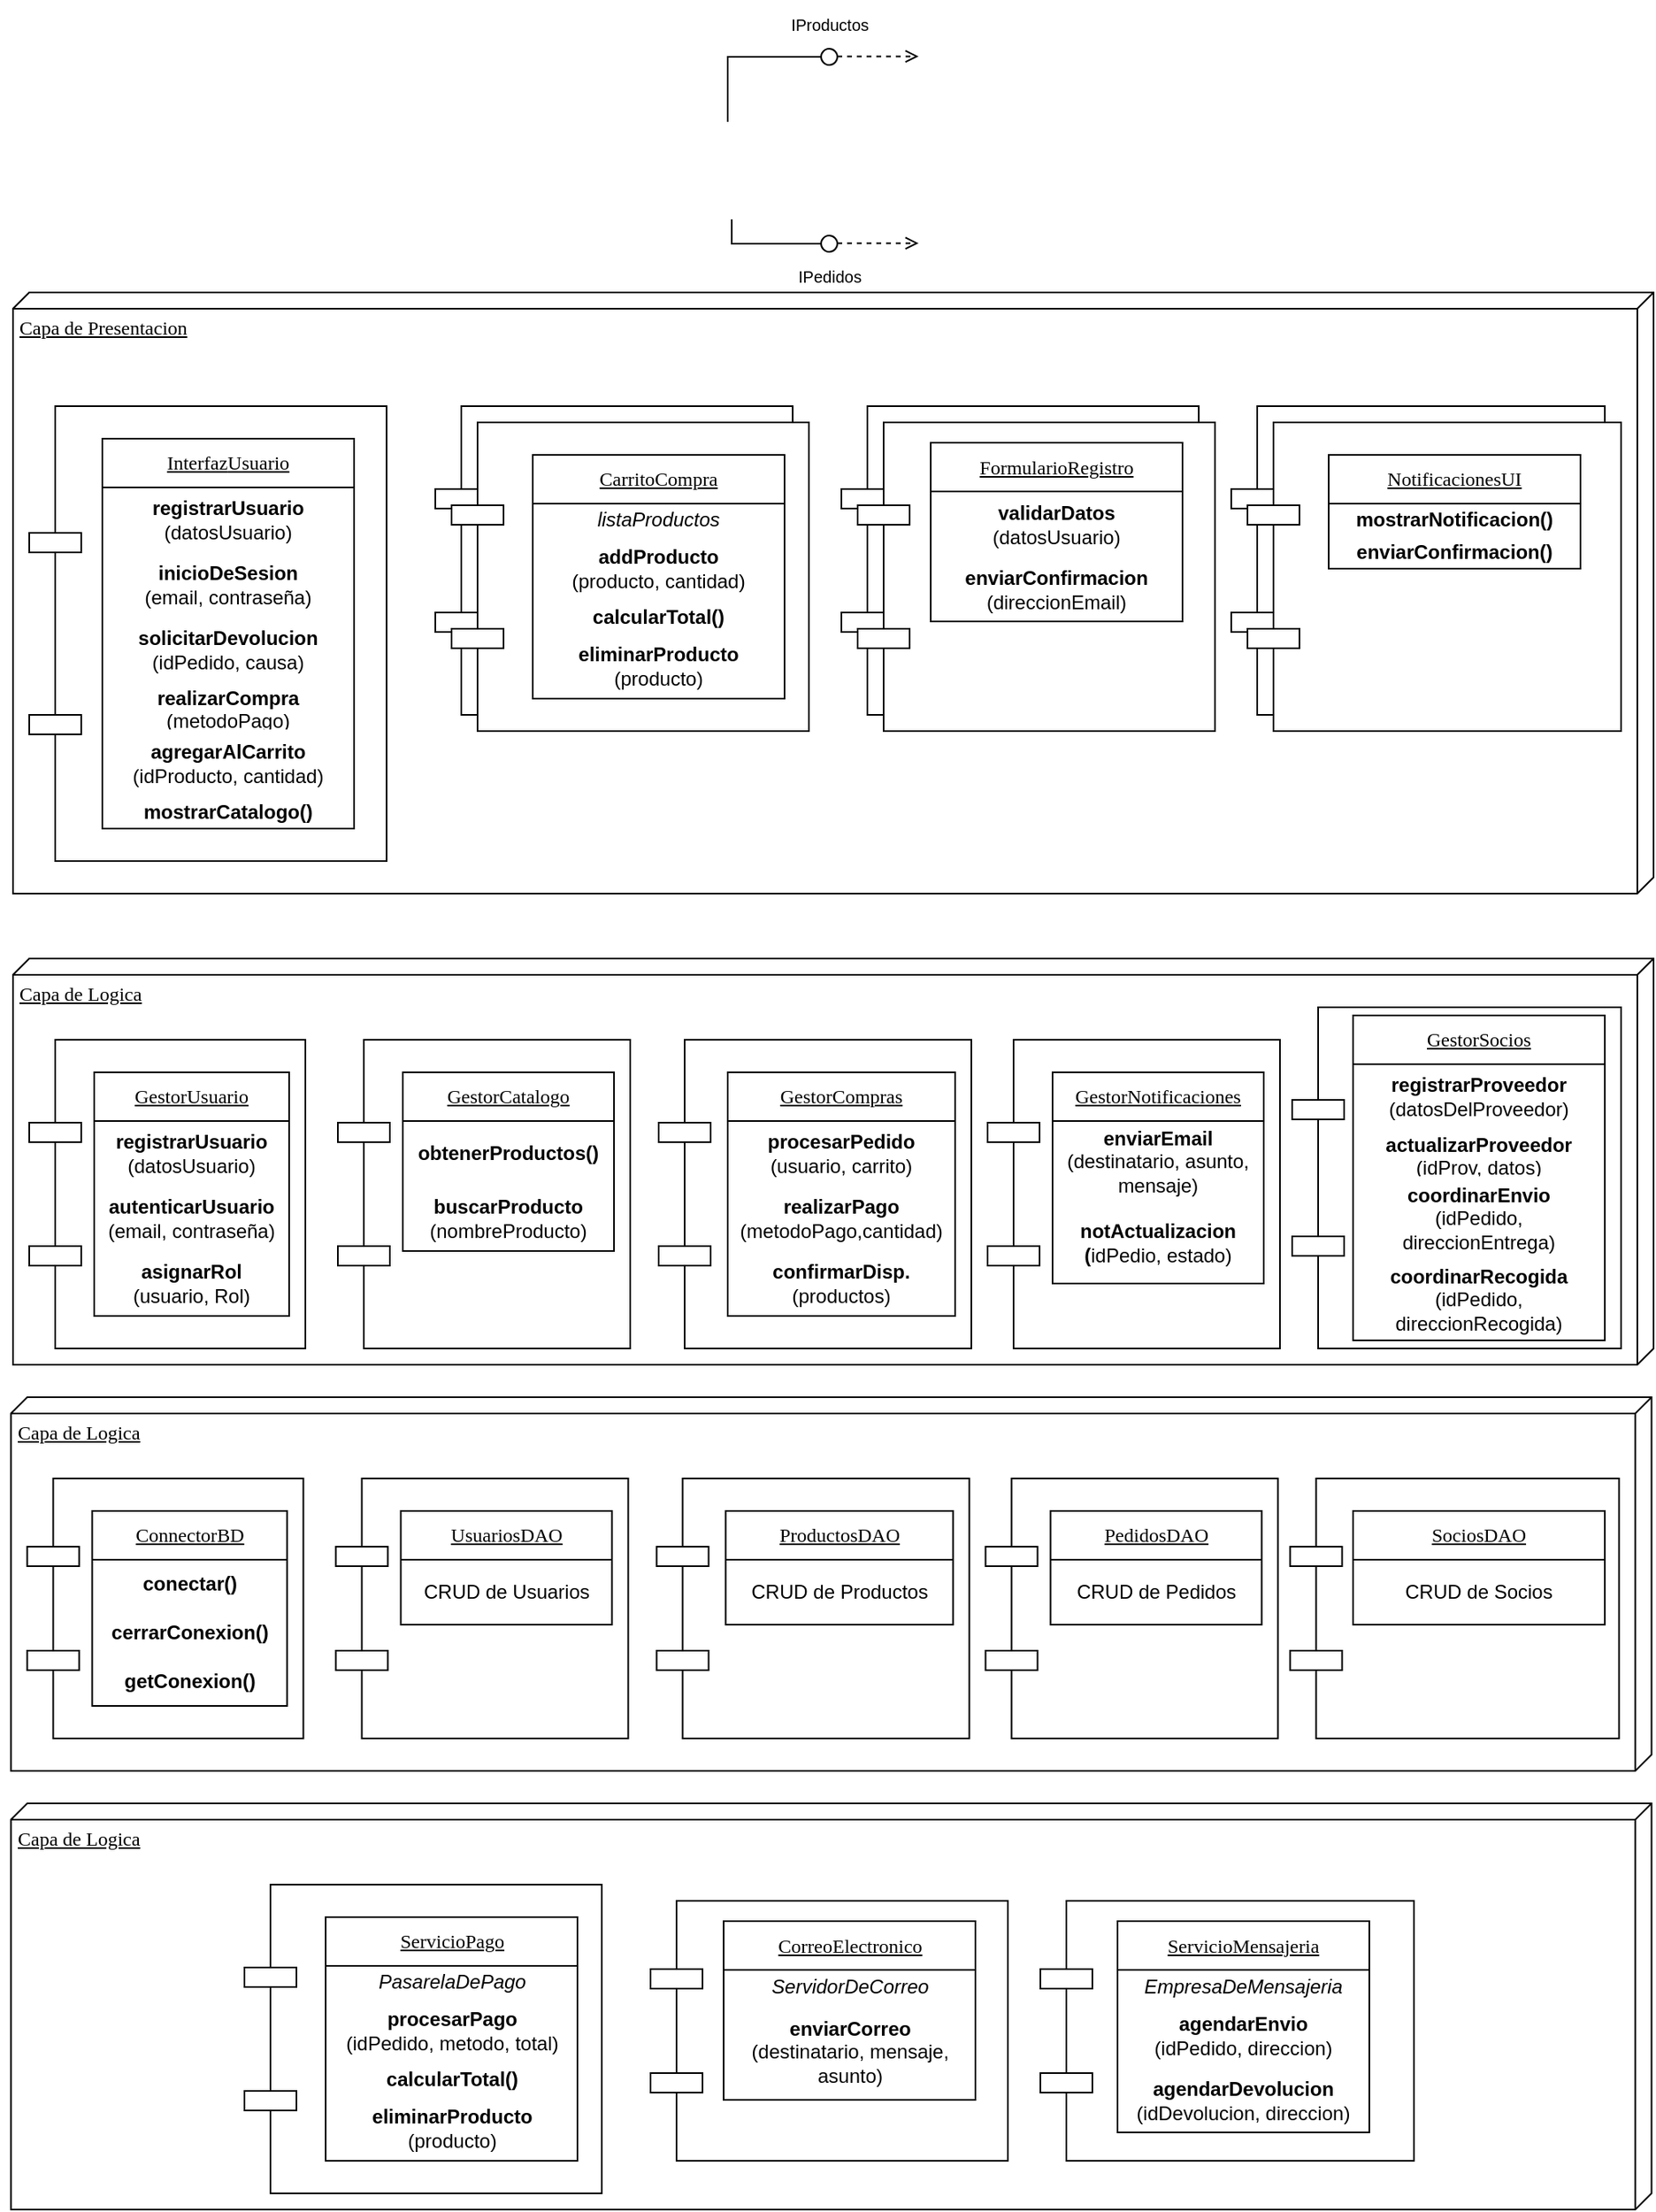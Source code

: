 <mxfile version="26.0.10">
  <diagram name="Page-1" id="5f0bae14-7c28-e335-631c-24af17079c00">
    <mxGraphModel dx="680" dy="1462" grid="1" gridSize="10" guides="1" tooltips="1" connect="1" arrows="1" fold="1" page="1" pageScale="1" pageWidth="1100" pageHeight="850" background="none" math="0" shadow="0">
      <root>
        <mxCell id="0" />
        <mxCell id="1" parent="0" />
        <mxCell id="O3JIg5aMpd1_nEpHKL2O-144" value="Capa de Logica" style="verticalAlign=top;align=left;spacingTop=8;spacingLeft=2;spacingRight=12;shape=cube;size=10;direction=south;fontStyle=4;html=1;rounded=0;shadow=0;comic=0;labelBackgroundColor=none;strokeWidth=1;fontFamily=Verdana;fontSize=12" vertex="1" parent="1">
          <mxGeometry x="38.75" y="980" width="1010" height="250" as="geometry" />
        </mxCell>
        <mxCell id="39150e848f15840c-1" value="Capa de Presentacion" style="verticalAlign=top;align=left;spacingTop=8;spacingLeft=2;spacingRight=12;shape=cube;size=10;direction=south;fontStyle=4;html=1;rounded=0;shadow=0;comic=0;labelBackgroundColor=none;strokeWidth=1;fontFamily=Verdana;fontSize=12" parent="1" vertex="1">
          <mxGeometry x="40" y="50" width="1010" height="370" as="geometry" />
        </mxCell>
        <mxCell id="39150e848f15840c-5" value="" style="shape=component;align=center;spacingLeft=36;rounded=0;shadow=0;comic=0;labelBackgroundColor=none;strokeWidth=1;fontFamily=Verdana;fontSize=12;html=1;" parent="1" vertex="1">
          <mxGeometry x="50" y="120" width="220" height="280" as="geometry" />
        </mxCell>
        <mxCell id="85mbKeTlbgZdNK4Qw56P-37" style="edgeStyle=none;rounded=0;html=1;dashed=1;labelBackgroundColor=none;startArrow=none;startFill=0;startSize=8;endArrow=open;endFill=0;endSize=6;fontFamily=Verdana;fontSize=12;entryX=0.5;entryY=0;entryDx=0;entryDy=0;" parent="1" source="85mbKeTlbgZdNK4Qw56P-41" edge="1">
          <mxGeometry relative="1" as="geometry">
            <mxPoint x="250" y="244.71" as="sourcePoint" />
            <mxPoint x="285" y="640" as="targetPoint" />
          </mxGeometry>
        </mxCell>
        <mxCell id="85mbKeTlbgZdNK4Qw56P-41" value="Capa de Logica" style="verticalAlign=top;align=left;spacingTop=8;spacingLeft=2;spacingRight=12;shape=cube;size=10;direction=south;fontStyle=4;html=1;rounded=0;shadow=0;comic=0;labelBackgroundColor=none;strokeWidth=1;fontFamily=Verdana;fontSize=12" parent="1" vertex="1">
          <mxGeometry x="40" y="460" width="1010" height="250" as="geometry" />
        </mxCell>
        <mxCell id="O3LR5pUtgpHV3YhfMxCy-15" value="IProductos" style="text;html=1;align=center;verticalAlign=middle;whiteSpace=wrap;rounded=0;fontSize=10;" parent="1" vertex="1">
          <mxGeometry x="512.5" y="-130" width="60" height="30" as="geometry" />
        </mxCell>
        <mxCell id="O3LR5pUtgpHV3YhfMxCy-16" style="edgeStyle=elbowEdgeStyle;rounded=0;html=1;labelBackgroundColor=none;startArrow=none;startFill=0;startSize=8;endArrow=none;endFill=0;endSize=16;fontFamily=Verdana;fontSize=12;entryX=0.5;entryY=0;entryDx=0;entryDy=0;exitX=0;exitY=0.5;exitDx=0;exitDy=0;" parent="1" source="O3LR5pUtgpHV3YhfMxCy-17" edge="1">
          <mxGeometry relative="1" as="geometry">
            <mxPoint x="425" y="-95" as="sourcePoint" />
            <mxPoint x="480" y="-55" as="targetPoint" />
            <Array as="points">
              <mxPoint x="480" y="-75" />
            </Array>
          </mxGeometry>
        </mxCell>
        <mxCell id="O3LR5pUtgpHV3YhfMxCy-17" value="" style="ellipse;whiteSpace=wrap;html=1;rounded=0;shadow=0;comic=0;labelBackgroundColor=none;strokeWidth=1;fontFamily=Verdana;fontSize=12;align=center;" parent="1" vertex="1">
          <mxGeometry x="537.5" y="-100" width="10" height="10" as="geometry" />
        </mxCell>
        <mxCell id="O3LR5pUtgpHV3YhfMxCy-18" style="edgeStyle=none;rounded=0;html=1;dashed=1;labelBackgroundColor=none;startArrow=none;startFill=0;startSize=8;endArrow=open;endFill=0;endSize=6;fontFamily=Verdana;fontSize=12;" parent="1" edge="1">
          <mxGeometry relative="1" as="geometry">
            <mxPoint x="547.5" y="-95.29" as="sourcePoint" />
            <mxPoint x="597.5" y="-95.29" as="targetPoint" />
          </mxGeometry>
        </mxCell>
        <mxCell id="O3LR5pUtgpHV3YhfMxCy-19" style="edgeStyle=none;rounded=0;html=1;dashed=1;labelBackgroundColor=none;startArrow=none;startFill=0;startSize=8;endArrow=open;endFill=0;endSize=6;fontFamily=Verdana;fontSize=12;" parent="1" edge="1">
          <mxGeometry relative="1" as="geometry">
            <mxPoint x="547.5" y="19.71" as="sourcePoint" />
            <mxPoint x="597.5" y="19.71" as="targetPoint" />
          </mxGeometry>
        </mxCell>
        <mxCell id="O3LR5pUtgpHV3YhfMxCy-20" value="" style="ellipse;whiteSpace=wrap;html=1;rounded=0;shadow=0;comic=0;labelBackgroundColor=none;strokeWidth=1;fontFamily=Verdana;fontSize=12;align=center;" parent="1" vertex="1">
          <mxGeometry x="537.5" y="15" width="10" height="10" as="geometry" />
        </mxCell>
        <mxCell id="O3LR5pUtgpHV3YhfMxCy-21" value="" style="endArrow=none;html=1;rounded=0;entryX=0.5;entryY=1;entryDx=0;entryDy=0;" parent="1" edge="1">
          <mxGeometry width="50" height="50" relative="1" as="geometry">
            <mxPoint x="537.5" y="20" as="sourcePoint" />
            <mxPoint x="482.5" y="5" as="targetPoint" />
            <Array as="points">
              <mxPoint x="482.5" y="20" />
            </Array>
          </mxGeometry>
        </mxCell>
        <mxCell id="O3LR5pUtgpHV3YhfMxCy-22" value="IPedidos" style="text;html=1;align=center;verticalAlign=middle;whiteSpace=wrap;rounded=0;fontSize=10;" parent="1" vertex="1">
          <mxGeometry x="512.5" y="25" width="60" height="30" as="geometry" />
        </mxCell>
        <mxCell id="O3LR5pUtgpHV3YhfMxCy-68" value="&lt;u style=&quot;font-family: Verdana; text-wrap-mode: nowrap;&quot;&gt;Interfaz&lt;/u&gt;&lt;u style=&quot;color: light-dark(rgb(0, 0, 0), rgb(255, 255, 255)); font-family: Verdana; text-wrap-mode: nowrap; background-color: transparent;&quot;&gt;Usuario&lt;/u&gt;" style="swimlane;fontStyle=0;childLayout=stackLayout;horizontal=1;startSize=30;horizontalStack=0;resizeParent=1;resizeParentMax=0;resizeLast=0;collapsible=1;marginBottom=0;whiteSpace=wrap;html=1;align=center;fontSize=12;" parent="1" vertex="1">
          <mxGeometry x="95" y="140" width="155" height="240" as="geometry" />
        </mxCell>
        <mxCell id="85mbKeTlbgZdNK4Qw56P-5" value="&lt;font&gt;&lt;b&gt;registrarUsuario&lt;/b&gt;&lt;/font&gt;&lt;div&gt;&lt;font&gt;(datosUsuario)&lt;/font&gt;&lt;/div&gt;" style="text;strokeColor=none;fillColor=none;align=center;verticalAlign=middle;spacingLeft=4;spacingRight=4;overflow=hidden;points=[[0,0.5],[1,0.5]];portConstraint=eastwest;rotatable=0;whiteSpace=wrap;html=1;fontSize=12;" parent="O3LR5pUtgpHV3YhfMxCy-68" vertex="1">
          <mxGeometry y="30" width="155" height="40" as="geometry" />
        </mxCell>
        <mxCell id="O3LR5pUtgpHV3YhfMxCy-5" value="&lt;font&gt;&lt;b&gt;inicioDeSesion&lt;/b&gt;&lt;/font&gt;&lt;div&gt;&lt;font&gt;(email, contraseña)&lt;/font&gt;&lt;/div&gt;" style="text;strokeColor=none;fillColor=none;align=center;verticalAlign=middle;spacingLeft=4;spacingRight=4;overflow=hidden;points=[[0,0.5],[1,0.5]];portConstraint=eastwest;rotatable=0;whiteSpace=wrap;html=1;fontSize=12;" parent="O3LR5pUtgpHV3YhfMxCy-68" vertex="1">
          <mxGeometry y="70" width="155" height="40" as="geometry" />
        </mxCell>
        <mxCell id="O3LR5pUtgpHV3YhfMxCy-66" value="&lt;font&gt;&lt;b&gt;solicitarDevolucion&lt;/b&gt;&lt;/font&gt;&lt;div&gt;&lt;font&gt;(idPedido, causa)&lt;/font&gt;&lt;/div&gt;" style="text;strokeColor=none;fillColor=none;align=center;verticalAlign=middle;spacingLeft=4;spacingRight=4;overflow=hidden;points=[[0,0.5],[1,0.5]];portConstraint=eastwest;rotatable=0;whiteSpace=wrap;html=1;fontSize=12;" parent="O3LR5pUtgpHV3YhfMxCy-68" vertex="1">
          <mxGeometry y="110" width="155" height="40" as="geometry" />
        </mxCell>
        <mxCell id="O3LR5pUtgpHV3YhfMxCy-69" value="&lt;b&gt;realizarCompra&lt;/b&gt; (metodoPago)" style="text;strokeColor=none;fillColor=none;align=center;verticalAlign=middle;spacingLeft=4;spacingRight=4;overflow=hidden;points=[[0,0.5],[1,0.5]];portConstraint=eastwest;rotatable=0;whiteSpace=wrap;html=1;fontSize=12;" parent="O3LR5pUtgpHV3YhfMxCy-68" vertex="1">
          <mxGeometry y="150" width="155" height="30" as="geometry" />
        </mxCell>
        <mxCell id="O3LR5pUtgpHV3YhfMxCy-72" value="&lt;font&gt;&lt;b&gt;agregarAlCarrito&lt;/b&gt; (idProducto, cantidad)&lt;/font&gt;" style="text;strokeColor=none;fillColor=none;align=center;verticalAlign=middle;spacingLeft=4;spacingRight=4;overflow=hidden;points=[[0,0.5],[1,0.5]];portConstraint=eastwest;rotatable=0;whiteSpace=wrap;html=1;fontSize=12;" parent="O3LR5pUtgpHV3YhfMxCy-68" vertex="1">
          <mxGeometry y="180" width="155" height="40" as="geometry" />
        </mxCell>
        <mxCell id="O3LR5pUtgpHV3YhfMxCy-70" value="&lt;font&gt;mostrarCatalogo()&lt;/font&gt;" style="text;strokeColor=none;fillColor=none;align=center;verticalAlign=middle;spacingLeft=4;spacingRight=4;overflow=hidden;points=[[0,0.5],[1,0.5]];portConstraint=eastwest;rotatable=0;whiteSpace=wrap;html=1;fontSize=12;fontStyle=1" parent="O3LR5pUtgpHV3YhfMxCy-68" vertex="1">
          <mxGeometry y="220" width="155" height="20" as="geometry" />
        </mxCell>
        <mxCell id="O3LR5pUtgpHV3YhfMxCy-84" value="" style="shape=component;align=center;spacingLeft=36;rounded=0;shadow=0;comic=0;labelBackgroundColor=none;strokeWidth=1;fontFamily=Verdana;fontSize=12;html=1;" parent="1" vertex="1">
          <mxGeometry x="300" y="120" width="220" height="190" as="geometry" />
        </mxCell>
        <mxCell id="O3LR5pUtgpHV3YhfMxCy-74" value="&lt;u style=&quot;font-family: Verdana; text-wrap-mode: nowrap;&quot;&gt;CarritoCompra&lt;/u&gt;" style="swimlane;fontStyle=0;childLayout=stackLayout;horizontal=1;startSize=30;horizontalStack=0;resizeParent=1;resizeParentMax=0;resizeLast=0;collapsible=1;marginBottom=0;whiteSpace=wrap;html=1;align=center;fontSize=12;" parent="1" vertex="1">
          <mxGeometry x="350" y="140" width="155" height="150" as="geometry" />
        </mxCell>
        <mxCell id="O3LR5pUtgpHV3YhfMxCy-75" value="&lt;i&gt;listaProductos&lt;/i&gt;" style="text;strokeColor=none;fillColor=none;align=center;verticalAlign=middle;spacingLeft=4;spacingRight=4;overflow=hidden;points=[[0,0.5],[1,0.5]];portConstraint=eastwest;rotatable=0;whiteSpace=wrap;html=1;fontSize=12;" parent="O3LR5pUtgpHV3YhfMxCy-74" vertex="1">
          <mxGeometry y="30" width="155" height="20" as="geometry" />
        </mxCell>
        <mxCell id="O3LR5pUtgpHV3YhfMxCy-97" value="&lt;b&gt;addProducto&lt;/b&gt;&lt;div&gt;(producto, cantidad)&lt;/div&gt;" style="text;strokeColor=none;fillColor=none;align=center;verticalAlign=middle;spacingLeft=4;spacingRight=4;overflow=hidden;points=[[0,0.5],[1,0.5]];portConstraint=eastwest;rotatable=0;whiteSpace=wrap;html=1;fontSize=12;" parent="O3LR5pUtgpHV3YhfMxCy-74" vertex="1">
          <mxGeometry y="50" width="155" height="40" as="geometry" />
        </mxCell>
        <mxCell id="O3LR5pUtgpHV3YhfMxCy-57" value="&lt;font&gt;calcularTotal()&lt;/font&gt;" style="text;strokeColor=none;fillColor=none;align=center;verticalAlign=middle;spacingLeft=4;spacingRight=4;overflow=hidden;points=[[0,0.5],[1,0.5]];portConstraint=eastwest;rotatable=0;whiteSpace=wrap;html=1;fontSize=12;fontStyle=1" parent="O3LR5pUtgpHV3YhfMxCy-74" vertex="1">
          <mxGeometry y="90" width="155" height="20" as="geometry" />
        </mxCell>
        <mxCell id="O3LR5pUtgpHV3YhfMxCy-81" value="&lt;font&gt;eliminarProducto&lt;/font&gt;&lt;div&gt;&lt;font style=&quot;font-weight: normal;&quot;&gt;(producto)&lt;/font&gt;&lt;/div&gt;" style="text;strokeColor=none;fillColor=none;align=center;verticalAlign=middle;spacingLeft=4;spacingRight=4;overflow=hidden;points=[[0,0.5],[1,0.5]];portConstraint=eastwest;rotatable=0;whiteSpace=wrap;html=1;fontSize=12;fontStyle=1" parent="O3LR5pUtgpHV3YhfMxCy-74" vertex="1">
          <mxGeometry y="110" width="155" height="40" as="geometry" />
        </mxCell>
        <mxCell id="O3LR5pUtgpHV3YhfMxCy-85" value="" style="shape=component;align=center;spacingLeft=36;rounded=0;shadow=0;comic=0;labelBackgroundColor=none;strokeWidth=1;fontFamily=Verdana;fontSize=12;html=1;" parent="1" vertex="1">
          <mxGeometry x="550" y="120" width="220" height="190" as="geometry" />
        </mxCell>
        <mxCell id="O3LR5pUtgpHV3YhfMxCy-86" value="&lt;font face=&quot;Verdana&quot;&gt;&lt;span style=&quot;text-wrap-mode: nowrap;&quot;&gt;&lt;u&gt;FormularioRegistro&lt;/u&gt;&lt;/span&gt;&lt;/font&gt;" style="swimlane;fontStyle=0;childLayout=stackLayout;horizontal=1;startSize=30;horizontalStack=0;resizeParent=1;resizeParentMax=0;resizeLast=0;collapsible=1;marginBottom=0;whiteSpace=wrap;html=1;align=center;fontSize=12;" parent="1" vertex="1">
          <mxGeometry x="595" y="132.5" width="155" height="110" as="geometry" />
        </mxCell>
        <mxCell id="O3LR5pUtgpHV3YhfMxCy-39" value="&lt;font&gt;&lt;b&gt;validarDatos&lt;/b&gt;&lt;/font&gt;&lt;div&gt;&lt;font&gt;(datosUsuario)&lt;/font&gt;&lt;/div&gt;" style="text;strokeColor=none;fillColor=none;align=center;verticalAlign=middle;spacingLeft=4;spacingRight=4;overflow=hidden;points=[[0,0.5],[1,0.5]];portConstraint=eastwest;rotatable=0;whiteSpace=wrap;html=1;fontSize=12;" parent="O3LR5pUtgpHV3YhfMxCy-86" vertex="1">
          <mxGeometry y="30" width="155" height="40" as="geometry" />
        </mxCell>
        <mxCell id="O3LR5pUtgpHV3YhfMxCy-42" value="&lt;font&gt;&lt;b&gt;enviarConfirmacion&lt;/b&gt;&lt;/font&gt;&lt;div&gt;&lt;font&gt;(direccionEmail)&lt;/font&gt;&lt;/div&gt;" style="text;strokeColor=none;fillColor=none;align=center;verticalAlign=middle;spacingLeft=4;spacingRight=4;overflow=hidden;points=[[0,0.5],[1,0.5]];portConstraint=eastwest;rotatable=0;whiteSpace=wrap;html=1;fontSize=12;" parent="O3LR5pUtgpHV3YhfMxCy-86" vertex="1">
          <mxGeometry y="70" width="155" height="40" as="geometry" />
        </mxCell>
        <mxCell id="O3LR5pUtgpHV3YhfMxCy-93" value="" style="shape=component;align=center;spacingLeft=36;rounded=0;shadow=0;comic=0;labelBackgroundColor=none;strokeWidth=1;fontFamily=Verdana;fontSize=12;html=1;" parent="1" vertex="1">
          <mxGeometry x="790" y="120" width="230" height="190" as="geometry" />
        </mxCell>
        <mxCell id="O3LR5pUtgpHV3YhfMxCy-94" value="&lt;font face=&quot;Verdana&quot;&gt;&lt;span style=&quot;text-wrap-mode: nowrap;&quot;&gt;&lt;u&gt;NotificacionesUI&lt;/u&gt;&lt;/span&gt;&lt;/font&gt;" style="swimlane;fontStyle=0;childLayout=stackLayout;horizontal=1;startSize=30;horizontalStack=0;resizeParent=1;resizeParentMax=0;resizeLast=0;collapsible=1;marginBottom=0;whiteSpace=wrap;html=1;align=center;fontSize=12;" parent="1" vertex="1">
          <mxGeometry x="840" y="140" width="155" height="70" as="geometry" />
        </mxCell>
        <mxCell id="O3LR5pUtgpHV3YhfMxCy-95" value="&lt;b&gt;mostrarNotificacion()&lt;/b&gt;" style="text;strokeColor=none;fillColor=none;align=center;verticalAlign=middle;spacingLeft=4;spacingRight=4;overflow=hidden;points=[[0,0.5],[1,0.5]];portConstraint=eastwest;rotatable=0;whiteSpace=wrap;html=1;fontSize=12;" parent="O3LR5pUtgpHV3YhfMxCy-94" vertex="1">
          <mxGeometry y="30" width="155" height="20" as="geometry" />
        </mxCell>
        <mxCell id="O3LR5pUtgpHV3YhfMxCy-96" value="&lt;font&gt;&lt;b&gt;enviarConfirmacion()&lt;/b&gt;&lt;/font&gt;" style="text;strokeColor=none;fillColor=none;align=center;verticalAlign=middle;spacingLeft=4;spacingRight=4;overflow=hidden;points=[[0,0.5],[1,0.5]];portConstraint=eastwest;rotatable=0;whiteSpace=wrap;html=1;fontSize=12;" parent="O3LR5pUtgpHV3YhfMxCy-94" vertex="1">
          <mxGeometry y="50" width="155" height="20" as="geometry" />
        </mxCell>
        <mxCell id="O3JIg5aMpd1_nEpHKL2O-8" value="" style="shape=component;align=center;spacingLeft=36;rounded=0;shadow=0;comic=0;labelBackgroundColor=none;strokeWidth=1;fontFamily=Verdana;fontSize=12;html=1;" vertex="1" parent="1">
          <mxGeometry x="50" y="510" width="170" height="190" as="geometry" />
        </mxCell>
        <mxCell id="O3JIg5aMpd1_nEpHKL2O-1" value="&lt;font face=&quot;Verdana&quot;&gt;&lt;span style=&quot;text-wrap-mode: nowrap;&quot;&gt;&lt;u&gt;GestorUsuario&lt;/u&gt;&lt;/span&gt;&lt;/font&gt;" style="swimlane;fontStyle=0;childLayout=stackLayout;horizontal=1;startSize=30;horizontalStack=0;resizeParent=1;resizeParentMax=0;resizeLast=0;collapsible=1;marginBottom=0;whiteSpace=wrap;html=1;align=center;fontSize=12;" vertex="1" parent="1">
          <mxGeometry x="90" y="530" width="120" height="150" as="geometry" />
        </mxCell>
        <mxCell id="O3JIg5aMpd1_nEpHKL2O-2" value="&lt;font&gt;&lt;b&gt;registrarUsuario&lt;/b&gt;&lt;/font&gt;&lt;div&gt;&lt;font&gt;(datosUsuario)&lt;/font&gt;&lt;/div&gt;" style="text;strokeColor=none;fillColor=none;align=center;verticalAlign=middle;spacingLeft=4;spacingRight=4;overflow=hidden;points=[[0,0.5],[1,0.5]];portConstraint=eastwest;rotatable=0;whiteSpace=wrap;html=1;fontSize=12;" vertex="1" parent="O3JIg5aMpd1_nEpHKL2O-1">
          <mxGeometry y="30" width="120" height="40" as="geometry" />
        </mxCell>
        <mxCell id="O3JIg5aMpd1_nEpHKL2O-3" value="&lt;font&gt;&lt;b&gt;autenticarUsuario&lt;/b&gt;&lt;/font&gt;&lt;div&gt;&lt;font&gt;(email, contraseña)&lt;/font&gt;&lt;/div&gt;" style="text;strokeColor=none;fillColor=none;align=center;verticalAlign=middle;spacingLeft=4;spacingRight=4;overflow=hidden;points=[[0,0.5],[1,0.5]];portConstraint=eastwest;rotatable=0;whiteSpace=wrap;html=1;fontSize=12;" vertex="1" parent="O3JIg5aMpd1_nEpHKL2O-1">
          <mxGeometry y="70" width="120" height="40" as="geometry" />
        </mxCell>
        <mxCell id="O3JIg5aMpd1_nEpHKL2O-4" value="&lt;font&gt;&lt;b&gt;asignarRol&lt;/b&gt;&lt;/font&gt;&lt;div&gt;&lt;font&gt;(usuario, Rol)&lt;/font&gt;&lt;/div&gt;" style="text;strokeColor=none;fillColor=none;align=center;verticalAlign=middle;spacingLeft=4;spacingRight=4;overflow=hidden;points=[[0,0.5],[1,0.5]];portConstraint=eastwest;rotatable=0;whiteSpace=wrap;html=1;fontSize=12;" vertex="1" parent="O3JIg5aMpd1_nEpHKL2O-1">
          <mxGeometry y="110" width="120" height="40" as="geometry" />
        </mxCell>
        <mxCell id="O3JIg5aMpd1_nEpHKL2O-9" value="" style="shape=component;align=center;spacingLeft=36;rounded=0;shadow=0;comic=0;labelBackgroundColor=none;strokeWidth=1;fontFamily=Verdana;fontSize=12;html=1;" vertex="1" parent="1">
          <mxGeometry x="240" y="510" width="180" height="190" as="geometry" />
        </mxCell>
        <mxCell id="O3JIg5aMpd1_nEpHKL2O-10" value="&lt;font face=&quot;Verdana&quot;&gt;&lt;span style=&quot;text-wrap-mode: nowrap;&quot;&gt;&lt;u&gt;GestorCatalogo&lt;/u&gt;&lt;/span&gt;&lt;/font&gt;" style="swimlane;fontStyle=0;childLayout=stackLayout;horizontal=1;startSize=30;horizontalStack=0;resizeParent=1;resizeParentMax=0;resizeLast=0;collapsible=1;marginBottom=0;whiteSpace=wrap;html=1;align=center;fontSize=12;" vertex="1" parent="1">
          <mxGeometry x="280" y="530" width="130" height="110" as="geometry" />
        </mxCell>
        <mxCell id="O3JIg5aMpd1_nEpHKL2O-11" value="&lt;b&gt;obtenerProductos()&lt;/b&gt;" style="text;strokeColor=none;fillColor=none;align=center;verticalAlign=middle;spacingLeft=4;spacingRight=4;overflow=hidden;points=[[0,0.5],[1,0.5]];portConstraint=eastwest;rotatable=0;whiteSpace=wrap;html=1;fontSize=12;" vertex="1" parent="O3JIg5aMpd1_nEpHKL2O-10">
          <mxGeometry y="30" width="130" height="40" as="geometry" />
        </mxCell>
        <mxCell id="O3JIg5aMpd1_nEpHKL2O-12" value="&lt;b&gt;buscarProducto&lt;/b&gt;&lt;div&gt;(nombreProducto)&lt;/div&gt;" style="text;strokeColor=none;fillColor=none;align=center;verticalAlign=middle;spacingLeft=4;spacingRight=4;overflow=hidden;points=[[0,0.5],[1,0.5]];portConstraint=eastwest;rotatable=0;whiteSpace=wrap;html=1;fontSize=12;" vertex="1" parent="O3JIg5aMpd1_nEpHKL2O-10">
          <mxGeometry y="70" width="130" height="40" as="geometry" />
        </mxCell>
        <mxCell id="O3JIg5aMpd1_nEpHKL2O-14" value="" style="shape=component;align=center;spacingLeft=36;rounded=0;shadow=0;comic=0;labelBackgroundColor=none;strokeWidth=1;fontFamily=Verdana;fontSize=12;html=1;" vertex="1" parent="1">
          <mxGeometry x="437.5" y="510" width="192.5" height="190" as="geometry" />
        </mxCell>
        <mxCell id="O3JIg5aMpd1_nEpHKL2O-15" value="&lt;font face=&quot;Verdana&quot;&gt;&lt;span style=&quot;text-wrap-mode: nowrap;&quot;&gt;&lt;u&gt;GestorCompras&lt;/u&gt;&lt;/span&gt;&lt;/font&gt;" style="swimlane;fontStyle=0;childLayout=stackLayout;horizontal=1;startSize=30;horizontalStack=0;resizeParent=1;resizeParentMax=0;resizeLast=0;collapsible=1;marginBottom=0;whiteSpace=wrap;html=1;align=center;fontSize=12;" vertex="1" parent="1">
          <mxGeometry x="480" y="530" width="140" height="150" as="geometry" />
        </mxCell>
        <mxCell id="O3JIg5aMpd1_nEpHKL2O-16" value="&lt;b&gt;procesarPedido&lt;/b&gt;&lt;div&gt;(usuario, carrito)&lt;/div&gt;" style="text;strokeColor=none;fillColor=none;align=center;verticalAlign=middle;spacingLeft=4;spacingRight=4;overflow=hidden;points=[[0,0.5],[1,0.5]];portConstraint=eastwest;rotatable=0;whiteSpace=wrap;html=1;fontSize=12;" vertex="1" parent="O3JIg5aMpd1_nEpHKL2O-15">
          <mxGeometry y="30" width="140" height="40" as="geometry" />
        </mxCell>
        <mxCell id="O3JIg5aMpd1_nEpHKL2O-17" value="&lt;b&gt;realizarPago&lt;/b&gt;&lt;div&gt;(metodoPago,cantidad)&lt;/div&gt;" style="text;strokeColor=none;fillColor=none;align=center;verticalAlign=middle;spacingLeft=4;spacingRight=4;overflow=hidden;points=[[0,0.5],[1,0.5]];portConstraint=eastwest;rotatable=0;whiteSpace=wrap;html=1;fontSize=12;" vertex="1" parent="O3JIg5aMpd1_nEpHKL2O-15">
          <mxGeometry y="70" width="140" height="40" as="geometry" />
        </mxCell>
        <mxCell id="O3JIg5aMpd1_nEpHKL2O-18" value="&lt;b&gt;confirmarDisp.&lt;/b&gt;&lt;div&gt;(productos)&lt;/div&gt;" style="text;strokeColor=none;fillColor=none;align=center;verticalAlign=middle;spacingLeft=4;spacingRight=4;overflow=hidden;points=[[0,0.5],[1,0.5]];portConstraint=eastwest;rotatable=0;whiteSpace=wrap;html=1;fontSize=12;" vertex="1" parent="O3JIg5aMpd1_nEpHKL2O-15">
          <mxGeometry y="110" width="140" height="40" as="geometry" />
        </mxCell>
        <mxCell id="O3JIg5aMpd1_nEpHKL2O-19" value="" style="shape=component;align=center;spacingLeft=36;rounded=0;shadow=0;comic=0;labelBackgroundColor=none;strokeWidth=1;fontFamily=Verdana;fontSize=12;html=1;" vertex="1" parent="1">
          <mxGeometry x="640" y="510" width="180" height="190" as="geometry" />
        </mxCell>
        <mxCell id="O3JIg5aMpd1_nEpHKL2O-20" value="&lt;font face=&quot;Verdana&quot;&gt;&lt;span style=&quot;text-wrap-mode: nowrap;&quot;&gt;&lt;u&gt;GestorNotificaciones&lt;/u&gt;&lt;/span&gt;&lt;/font&gt;" style="swimlane;fontStyle=0;childLayout=stackLayout;horizontal=1;startSize=30;horizontalStack=0;resizeParent=1;resizeParentMax=0;resizeLast=0;collapsible=1;marginBottom=0;whiteSpace=wrap;html=1;align=center;fontSize=12;" vertex="1" parent="1">
          <mxGeometry x="680" y="530" width="130" height="130" as="geometry" />
        </mxCell>
        <mxCell id="O3JIg5aMpd1_nEpHKL2O-21" value="&lt;b&gt;enviarEmail&lt;/b&gt;&lt;div&gt;(destinatario, asunto, mensaje)&lt;/div&gt;" style="text;strokeColor=none;fillColor=none;align=center;verticalAlign=middle;spacingLeft=4;spacingRight=4;overflow=hidden;points=[[0,0.5],[1,0.5]];portConstraint=eastwest;rotatable=0;whiteSpace=wrap;html=1;fontSize=12;" vertex="1" parent="O3JIg5aMpd1_nEpHKL2O-20">
          <mxGeometry y="30" width="130" height="50" as="geometry" />
        </mxCell>
        <mxCell id="O3JIg5aMpd1_nEpHKL2O-22" value="&lt;b&gt;notActualizacion&lt;/b&gt;&lt;div&gt;&lt;b&gt;(&lt;/b&gt;idPedio, estado)&lt;/div&gt;" style="text;strokeColor=none;fillColor=none;align=center;verticalAlign=middle;spacingLeft=4;spacingRight=4;overflow=hidden;points=[[0,0.5],[1,0.5]];portConstraint=eastwest;rotatable=0;whiteSpace=wrap;html=1;fontSize=12;" vertex="1" parent="O3JIg5aMpd1_nEpHKL2O-20">
          <mxGeometry y="80" width="130" height="50" as="geometry" />
        </mxCell>
        <mxCell id="O3JIg5aMpd1_nEpHKL2O-24" value="" style="shape=component;align=center;spacingLeft=36;rounded=0;shadow=0;comic=0;labelBackgroundColor=none;strokeWidth=1;fontFamily=Verdana;fontSize=12;html=1;" vertex="1" parent="1">
          <mxGeometry x="827.5" y="490" width="202.5" height="210" as="geometry" />
        </mxCell>
        <mxCell id="O3JIg5aMpd1_nEpHKL2O-25" value="&lt;font face=&quot;Verdana&quot;&gt;&lt;span style=&quot;text-wrap-mode: nowrap;&quot;&gt;&lt;u&gt;GestorSocios&lt;/u&gt;&lt;/span&gt;&lt;/font&gt;" style="swimlane;fontStyle=0;childLayout=stackLayout;horizontal=1;startSize=30;horizontalStack=0;resizeParent=1;resizeParentMax=0;resizeLast=0;collapsible=1;marginBottom=0;whiteSpace=wrap;html=1;align=center;fontSize=12;" vertex="1" parent="1">
          <mxGeometry x="865" y="495" width="155" height="200" as="geometry" />
        </mxCell>
        <mxCell id="O3JIg5aMpd1_nEpHKL2O-26" value="&lt;b&gt;registrarProveedor&lt;/b&gt;&lt;div&gt;(datosDelProveedor)&lt;/div&gt;" style="text;strokeColor=none;fillColor=none;align=center;verticalAlign=middle;spacingLeft=4;spacingRight=4;overflow=hidden;points=[[0,0.5],[1,0.5]];portConstraint=eastwest;rotatable=0;whiteSpace=wrap;html=1;fontSize=12;" vertex="1" parent="O3JIg5aMpd1_nEpHKL2O-25">
          <mxGeometry y="30" width="155" height="40" as="geometry" />
        </mxCell>
        <mxCell id="O3JIg5aMpd1_nEpHKL2O-28" value="&lt;b&gt;actualizarProveedor&lt;/b&gt;&lt;div&gt;(idProv, datos)&lt;/div&gt;" style="text;strokeColor=none;fillColor=none;align=center;verticalAlign=middle;spacingLeft=4;spacingRight=4;overflow=hidden;points=[[0,0.5],[1,0.5]];portConstraint=eastwest;rotatable=0;whiteSpace=wrap;html=1;fontSize=12;" vertex="1" parent="O3JIg5aMpd1_nEpHKL2O-25">
          <mxGeometry y="70" width="155" height="30" as="geometry" />
        </mxCell>
        <mxCell id="O3JIg5aMpd1_nEpHKL2O-27" value="&lt;b&gt;coordinarEnvio&lt;/b&gt;&lt;div&gt;(idPedido, direccionEntrega)&lt;/div&gt;" style="text;strokeColor=none;fillColor=none;align=center;verticalAlign=middle;spacingLeft=4;spacingRight=4;overflow=hidden;points=[[0,0.5],[1,0.5]];portConstraint=eastwest;rotatable=0;whiteSpace=wrap;html=1;fontSize=12;" vertex="1" parent="O3JIg5aMpd1_nEpHKL2O-25">
          <mxGeometry y="100" width="155" height="50" as="geometry" />
        </mxCell>
        <mxCell id="O3JIg5aMpd1_nEpHKL2O-30" value="&lt;b&gt;coordinarRecogida&lt;/b&gt;&lt;div&gt;(idPedido, direccionRecogida)&lt;/div&gt;" style="text;strokeColor=none;fillColor=none;align=center;verticalAlign=middle;spacingLeft=4;spacingRight=4;overflow=hidden;points=[[0,0.5],[1,0.5]];portConstraint=eastwest;rotatable=0;whiteSpace=wrap;html=1;fontSize=12;" vertex="1" parent="O3JIg5aMpd1_nEpHKL2O-25">
          <mxGeometry y="150" width="155" height="50" as="geometry" />
        </mxCell>
        <mxCell id="O3JIg5aMpd1_nEpHKL2O-57" style="edgeStyle=none;rounded=0;html=1;dashed=1;labelBackgroundColor=none;startArrow=none;startFill=0;startSize=8;endArrow=open;endFill=0;endSize=6;fontFamily=Verdana;fontSize=12;entryX=0.5;entryY=0;entryDx=0;entryDy=0;" edge="1" source="O3JIg5aMpd1_nEpHKL2O-58" parent="1">
          <mxGeometry relative="1" as="geometry">
            <mxPoint x="248.75" y="514.71" as="sourcePoint" />
            <mxPoint x="283.75" y="910" as="targetPoint" />
          </mxGeometry>
        </mxCell>
        <mxCell id="O3JIg5aMpd1_nEpHKL2O-58" value="Capa de Logica" style="verticalAlign=top;align=left;spacingTop=8;spacingLeft=2;spacingRight=12;shape=cube;size=10;direction=south;fontStyle=4;html=1;rounded=0;shadow=0;comic=0;labelBackgroundColor=none;strokeWidth=1;fontFamily=Verdana;fontSize=12" vertex="1" parent="1">
          <mxGeometry x="38.75" y="730" width="1010" height="230" as="geometry" />
        </mxCell>
        <mxCell id="O3JIg5aMpd1_nEpHKL2O-59" value="" style="shape=component;align=center;spacingLeft=36;rounded=0;shadow=0;comic=0;labelBackgroundColor=none;strokeWidth=1;fontFamily=Verdana;fontSize=12;html=1;" vertex="1" parent="1">
          <mxGeometry x="48.75" y="780" width="170" height="160" as="geometry" />
        </mxCell>
        <mxCell id="O3JIg5aMpd1_nEpHKL2O-60" value="&lt;font face=&quot;Verdana&quot;&gt;&lt;span style=&quot;text-wrap-mode: nowrap;&quot;&gt;&lt;u&gt;ConnectorBD&lt;/u&gt;&lt;/span&gt;&lt;/font&gt;" style="swimlane;fontStyle=0;childLayout=stackLayout;horizontal=1;startSize=30;horizontalStack=0;resizeParent=1;resizeParentMax=0;resizeLast=0;collapsible=1;marginBottom=0;whiteSpace=wrap;html=1;align=center;fontSize=12;" vertex="1" parent="1">
          <mxGeometry x="88.75" y="800" width="120" height="120" as="geometry" />
        </mxCell>
        <mxCell id="O3JIg5aMpd1_nEpHKL2O-61" value="&lt;b&gt;conectar()&lt;/b&gt;" style="text;strokeColor=none;fillColor=none;align=center;verticalAlign=middle;spacingLeft=4;spacingRight=4;overflow=hidden;points=[[0,0.5],[1,0.5]];portConstraint=eastwest;rotatable=0;whiteSpace=wrap;html=1;fontSize=12;" vertex="1" parent="O3JIg5aMpd1_nEpHKL2O-60">
          <mxGeometry y="30" width="120" height="30" as="geometry" />
        </mxCell>
        <mxCell id="O3JIg5aMpd1_nEpHKL2O-62" value="&lt;b&gt;cerrarConexion()&lt;/b&gt;" style="text;strokeColor=none;fillColor=none;align=center;verticalAlign=middle;spacingLeft=4;spacingRight=4;overflow=hidden;points=[[0,0.5],[1,0.5]];portConstraint=eastwest;rotatable=0;whiteSpace=wrap;html=1;fontSize=12;" vertex="1" parent="O3JIg5aMpd1_nEpHKL2O-60">
          <mxGeometry y="60" width="120" height="30" as="geometry" />
        </mxCell>
        <mxCell id="O3JIg5aMpd1_nEpHKL2O-63" value="&lt;b&gt;getConexion()&lt;/b&gt;" style="text;strokeColor=none;fillColor=none;align=center;verticalAlign=middle;spacingLeft=4;spacingRight=4;overflow=hidden;points=[[0,0.5],[1,0.5]];portConstraint=eastwest;rotatable=0;whiteSpace=wrap;html=1;fontSize=12;" vertex="1" parent="O3JIg5aMpd1_nEpHKL2O-60">
          <mxGeometry y="90" width="120" height="30" as="geometry" />
        </mxCell>
        <mxCell id="O3JIg5aMpd1_nEpHKL2O-64" value="" style="shape=component;align=center;spacingLeft=36;rounded=0;shadow=0;comic=0;labelBackgroundColor=none;strokeWidth=1;fontFamily=Verdana;fontSize=12;html=1;" vertex="1" parent="1">
          <mxGeometry x="238.75" y="780" width="180" height="160" as="geometry" />
        </mxCell>
        <mxCell id="O3JIg5aMpd1_nEpHKL2O-65" value="&lt;font face=&quot;Verdana&quot;&gt;&lt;span style=&quot;text-wrap-mode: nowrap;&quot;&gt;&lt;u&gt;UsuariosDAO&lt;/u&gt;&lt;/span&gt;&lt;/font&gt;" style="swimlane;fontStyle=0;childLayout=stackLayout;horizontal=1;startSize=30;horizontalStack=0;resizeParent=1;resizeParentMax=0;resizeLast=0;collapsible=1;marginBottom=0;whiteSpace=wrap;html=1;align=center;fontSize=12;" vertex="1" parent="1">
          <mxGeometry x="278.75" y="800" width="130" height="70" as="geometry" />
        </mxCell>
        <mxCell id="O3JIg5aMpd1_nEpHKL2O-66" value="CRUD de Usuarios" style="text;strokeColor=none;fillColor=none;align=center;verticalAlign=middle;spacingLeft=4;spacingRight=4;overflow=hidden;points=[[0,0.5],[1,0.5]];portConstraint=eastwest;rotatable=0;whiteSpace=wrap;html=1;fontSize=12;" vertex="1" parent="O3JIg5aMpd1_nEpHKL2O-65">
          <mxGeometry y="30" width="130" height="40" as="geometry" />
        </mxCell>
        <mxCell id="O3JIg5aMpd1_nEpHKL2O-68" value="" style="shape=component;align=center;spacingLeft=36;rounded=0;shadow=0;comic=0;labelBackgroundColor=none;strokeWidth=1;fontFamily=Verdana;fontSize=12;html=1;" vertex="1" parent="1">
          <mxGeometry x="436.25" y="780" width="192.5" height="160" as="geometry" />
        </mxCell>
        <mxCell id="O3JIg5aMpd1_nEpHKL2O-69" value="&lt;font face=&quot;Verdana&quot;&gt;&lt;span style=&quot;text-wrap-mode: nowrap;&quot;&gt;&lt;u&gt;ProductosDAO&lt;/u&gt;&lt;/span&gt;&lt;/font&gt;" style="swimlane;fontStyle=0;childLayout=stackLayout;horizontal=1;startSize=30;horizontalStack=0;resizeParent=1;resizeParentMax=0;resizeLast=0;collapsible=1;marginBottom=0;whiteSpace=wrap;html=1;align=center;fontSize=12;" vertex="1" parent="1">
          <mxGeometry x="478.75" y="800" width="140" height="70" as="geometry" />
        </mxCell>
        <mxCell id="O3JIg5aMpd1_nEpHKL2O-84" value="CRUD de Productos" style="text;strokeColor=none;fillColor=none;align=center;verticalAlign=middle;spacingLeft=4;spacingRight=4;overflow=hidden;points=[[0,0.5],[1,0.5]];portConstraint=eastwest;rotatable=0;whiteSpace=wrap;html=1;fontSize=12;" vertex="1" parent="O3JIg5aMpd1_nEpHKL2O-69">
          <mxGeometry y="30" width="140" height="40" as="geometry" />
        </mxCell>
        <mxCell id="O3JIg5aMpd1_nEpHKL2O-73" value="" style="shape=component;align=center;spacingLeft=36;rounded=0;shadow=0;comic=0;labelBackgroundColor=none;strokeWidth=1;fontFamily=Verdana;fontSize=12;html=1;" vertex="1" parent="1">
          <mxGeometry x="638.75" y="780" width="180" height="160" as="geometry" />
        </mxCell>
        <mxCell id="O3JIg5aMpd1_nEpHKL2O-74" value="&lt;font face=&quot;Verdana&quot;&gt;&lt;span style=&quot;text-wrap-mode: nowrap;&quot;&gt;&lt;u&gt;PedidosDAO&lt;/u&gt;&lt;/span&gt;&lt;/font&gt;" style="swimlane;fontStyle=0;childLayout=stackLayout;horizontal=1;startSize=30;horizontalStack=0;resizeParent=1;resizeParentMax=0;resizeLast=0;collapsible=1;marginBottom=0;whiteSpace=wrap;html=1;align=center;fontSize=12;" vertex="1" parent="1">
          <mxGeometry x="678.75" y="800" width="130" height="70" as="geometry" />
        </mxCell>
        <mxCell id="O3JIg5aMpd1_nEpHKL2O-85" value="CRUD de Pedidos" style="text;strokeColor=none;fillColor=none;align=center;verticalAlign=middle;spacingLeft=4;spacingRight=4;overflow=hidden;points=[[0,0.5],[1,0.5]];portConstraint=eastwest;rotatable=0;whiteSpace=wrap;html=1;fontSize=12;" vertex="1" parent="O3JIg5aMpd1_nEpHKL2O-74">
          <mxGeometry y="30" width="130" height="40" as="geometry" />
        </mxCell>
        <mxCell id="O3JIg5aMpd1_nEpHKL2O-77" value="" style="shape=component;align=center;spacingLeft=36;rounded=0;shadow=0;comic=0;labelBackgroundColor=none;strokeWidth=1;fontFamily=Verdana;fontSize=12;html=1;" vertex="1" parent="1">
          <mxGeometry x="826.25" y="780" width="202.5" height="160" as="geometry" />
        </mxCell>
        <mxCell id="O3JIg5aMpd1_nEpHKL2O-78" value="&lt;font face=&quot;Verdana&quot;&gt;&lt;span style=&quot;text-wrap-mode: nowrap;&quot;&gt;&lt;u&gt;SociosDAO&lt;/u&gt;&lt;/span&gt;&lt;/font&gt;" style="swimlane;fontStyle=0;childLayout=stackLayout;horizontal=1;startSize=30;horizontalStack=0;resizeParent=1;resizeParentMax=0;resizeLast=0;collapsible=1;marginBottom=0;whiteSpace=wrap;html=1;align=center;fontSize=12;" vertex="1" parent="1">
          <mxGeometry x="865" y="800" width="155" height="70" as="geometry" />
        </mxCell>
        <mxCell id="O3JIg5aMpd1_nEpHKL2O-86" value="CRUD de Socios" style="text;strokeColor=none;fillColor=none;align=center;verticalAlign=middle;spacingLeft=4;spacingRight=4;overflow=hidden;points=[[0,0.5],[1,0.5]];portConstraint=eastwest;rotatable=0;whiteSpace=wrap;html=1;fontSize=12;" vertex="1" parent="O3JIg5aMpd1_nEpHKL2O-78">
          <mxGeometry y="30" width="155" height="40" as="geometry" />
        </mxCell>
        <mxCell id="O3JIg5aMpd1_nEpHKL2O-88" value="" style="shape=component;align=center;spacingLeft=36;rounded=0;shadow=0;comic=0;labelBackgroundColor=none;strokeWidth=1;fontFamily=Verdana;fontSize=12;html=1;" vertex="1" parent="1">
          <mxGeometry x="310" y="130" width="220" height="190" as="geometry" />
        </mxCell>
        <mxCell id="O3JIg5aMpd1_nEpHKL2O-89" value="&lt;u style=&quot;font-family: Verdana; text-wrap-mode: nowrap;&quot;&gt;CarritoCompra&lt;/u&gt;" style="swimlane;fontStyle=0;childLayout=stackLayout;horizontal=1;startSize=30;horizontalStack=0;resizeParent=1;resizeParentMax=0;resizeLast=0;collapsible=1;marginBottom=0;whiteSpace=wrap;html=1;align=center;fontSize=12;" vertex="1" parent="1">
          <mxGeometry x="360" y="150" width="155" height="150" as="geometry" />
        </mxCell>
        <mxCell id="O3JIg5aMpd1_nEpHKL2O-90" value="&lt;i&gt;listaProductos&lt;/i&gt;" style="text;strokeColor=none;fillColor=none;align=center;verticalAlign=middle;spacingLeft=4;spacingRight=4;overflow=hidden;points=[[0,0.5],[1,0.5]];portConstraint=eastwest;rotatable=0;whiteSpace=wrap;html=1;fontSize=12;" vertex="1" parent="O3JIg5aMpd1_nEpHKL2O-89">
          <mxGeometry y="30" width="155" height="20" as="geometry" />
        </mxCell>
        <mxCell id="O3JIg5aMpd1_nEpHKL2O-91" value="&lt;b&gt;addProducto&lt;/b&gt;&lt;div&gt;(producto, cantidad)&lt;/div&gt;" style="text;strokeColor=none;fillColor=none;align=center;verticalAlign=middle;spacingLeft=4;spacingRight=4;overflow=hidden;points=[[0,0.5],[1,0.5]];portConstraint=eastwest;rotatable=0;whiteSpace=wrap;html=1;fontSize=12;" vertex="1" parent="O3JIg5aMpd1_nEpHKL2O-89">
          <mxGeometry y="50" width="155" height="40" as="geometry" />
        </mxCell>
        <mxCell id="O3JIg5aMpd1_nEpHKL2O-92" value="&lt;font&gt;calcularTotal()&lt;/font&gt;" style="text;strokeColor=none;fillColor=none;align=center;verticalAlign=middle;spacingLeft=4;spacingRight=4;overflow=hidden;points=[[0,0.5],[1,0.5]];portConstraint=eastwest;rotatable=0;whiteSpace=wrap;html=1;fontSize=12;fontStyle=1" vertex="1" parent="O3JIg5aMpd1_nEpHKL2O-89">
          <mxGeometry y="90" width="155" height="20" as="geometry" />
        </mxCell>
        <mxCell id="O3JIg5aMpd1_nEpHKL2O-93" value="&lt;font&gt;eliminarProducto&lt;/font&gt;&lt;div&gt;&lt;font style=&quot;font-weight: normal;&quot;&gt;(producto)&lt;/font&gt;&lt;/div&gt;" style="text;strokeColor=none;fillColor=none;align=center;verticalAlign=middle;spacingLeft=4;spacingRight=4;overflow=hidden;points=[[0,0.5],[1,0.5]];portConstraint=eastwest;rotatable=0;whiteSpace=wrap;html=1;fontSize=12;fontStyle=1" vertex="1" parent="O3JIg5aMpd1_nEpHKL2O-89">
          <mxGeometry y="110" width="155" height="40" as="geometry" />
        </mxCell>
        <mxCell id="O3JIg5aMpd1_nEpHKL2O-94" value="" style="shape=component;align=center;spacingLeft=36;rounded=0;shadow=0;comic=0;labelBackgroundColor=none;strokeWidth=1;fontFamily=Verdana;fontSize=12;html=1;" vertex="1" parent="1">
          <mxGeometry x="560" y="130" width="220" height="190" as="geometry" />
        </mxCell>
        <mxCell id="O3JIg5aMpd1_nEpHKL2O-95" value="&lt;font face=&quot;Verdana&quot;&gt;&lt;span style=&quot;text-wrap-mode: nowrap;&quot;&gt;&lt;u&gt;FormularioRegistro&lt;/u&gt;&lt;/span&gt;&lt;/font&gt;" style="swimlane;fontStyle=0;childLayout=stackLayout;horizontal=1;startSize=30;horizontalStack=0;resizeParent=1;resizeParentMax=0;resizeLast=0;collapsible=1;marginBottom=0;whiteSpace=wrap;html=1;align=center;fontSize=12;" vertex="1" parent="1">
          <mxGeometry x="605" y="142.5" width="155" height="110" as="geometry" />
        </mxCell>
        <mxCell id="O3JIg5aMpd1_nEpHKL2O-96" value="&lt;font&gt;&lt;b&gt;validarDatos&lt;/b&gt;&lt;/font&gt;&lt;div&gt;&lt;font&gt;(datosUsuario)&lt;/font&gt;&lt;/div&gt;" style="text;strokeColor=none;fillColor=none;align=center;verticalAlign=middle;spacingLeft=4;spacingRight=4;overflow=hidden;points=[[0,0.5],[1,0.5]];portConstraint=eastwest;rotatable=0;whiteSpace=wrap;html=1;fontSize=12;" vertex="1" parent="O3JIg5aMpd1_nEpHKL2O-95">
          <mxGeometry y="30" width="155" height="40" as="geometry" />
        </mxCell>
        <mxCell id="O3JIg5aMpd1_nEpHKL2O-97" value="&lt;font&gt;&lt;b&gt;enviarConfirmacion&lt;/b&gt;&lt;/font&gt;&lt;div&gt;&lt;font&gt;(direccionEmail)&lt;/font&gt;&lt;/div&gt;" style="text;strokeColor=none;fillColor=none;align=center;verticalAlign=middle;spacingLeft=4;spacingRight=4;overflow=hidden;points=[[0,0.5],[1,0.5]];portConstraint=eastwest;rotatable=0;whiteSpace=wrap;html=1;fontSize=12;" vertex="1" parent="O3JIg5aMpd1_nEpHKL2O-95">
          <mxGeometry y="70" width="155" height="40" as="geometry" />
        </mxCell>
        <mxCell id="O3JIg5aMpd1_nEpHKL2O-98" value="" style="shape=component;align=center;spacingLeft=36;rounded=0;shadow=0;comic=0;labelBackgroundColor=none;strokeWidth=1;fontFamily=Verdana;fontSize=12;html=1;" vertex="1" parent="1">
          <mxGeometry x="800" y="130" width="230" height="190" as="geometry" />
        </mxCell>
        <mxCell id="O3JIg5aMpd1_nEpHKL2O-99" value="&lt;font face=&quot;Verdana&quot;&gt;&lt;span style=&quot;text-wrap-mode: nowrap;&quot;&gt;&lt;u&gt;NotificacionesUI&lt;/u&gt;&lt;/span&gt;&lt;/font&gt;" style="swimlane;fontStyle=0;childLayout=stackLayout;horizontal=1;startSize=30;horizontalStack=0;resizeParent=1;resizeParentMax=0;resizeLast=0;collapsible=1;marginBottom=0;whiteSpace=wrap;html=1;align=center;fontSize=12;" vertex="1" parent="1">
          <mxGeometry x="850" y="150" width="155" height="70" as="geometry" />
        </mxCell>
        <mxCell id="O3JIg5aMpd1_nEpHKL2O-100" value="&lt;b&gt;mostrarNotificacion()&lt;/b&gt;" style="text;strokeColor=none;fillColor=none;align=center;verticalAlign=middle;spacingLeft=4;spacingRight=4;overflow=hidden;points=[[0,0.5],[1,0.5]];portConstraint=eastwest;rotatable=0;whiteSpace=wrap;html=1;fontSize=12;" vertex="1" parent="O3JIg5aMpd1_nEpHKL2O-99">
          <mxGeometry y="30" width="155" height="20" as="geometry" />
        </mxCell>
        <mxCell id="O3JIg5aMpd1_nEpHKL2O-101" value="&lt;font&gt;&lt;b&gt;enviarConfirmacion()&lt;/b&gt;&lt;/font&gt;" style="text;strokeColor=none;fillColor=none;align=center;verticalAlign=middle;spacingLeft=4;spacingRight=4;overflow=hidden;points=[[0,0.5],[1,0.5]];portConstraint=eastwest;rotatable=0;whiteSpace=wrap;html=1;fontSize=12;" vertex="1" parent="O3JIg5aMpd1_nEpHKL2O-99">
          <mxGeometry y="50" width="155" height="20" as="geometry" />
        </mxCell>
        <mxCell id="O3JIg5aMpd1_nEpHKL2O-130" value="" style="shape=component;align=center;spacingLeft=36;rounded=0;shadow=0;comic=0;labelBackgroundColor=none;strokeWidth=1;fontFamily=Verdana;fontSize=12;html=1;" vertex="1" parent="1">
          <mxGeometry x="182.5" y="1030" width="220" height="190" as="geometry" />
        </mxCell>
        <mxCell id="O3JIg5aMpd1_nEpHKL2O-131" value="&lt;u style=&quot;font-family: Verdana; text-wrap-mode: nowrap;&quot;&gt;ServicioPago&lt;/u&gt;" style="swimlane;fontStyle=0;childLayout=stackLayout;horizontal=1;startSize=30;horizontalStack=0;resizeParent=1;resizeParentMax=0;resizeLast=0;collapsible=1;marginBottom=0;whiteSpace=wrap;html=1;align=center;fontSize=12;" vertex="1" parent="1">
          <mxGeometry x="232.5" y="1050" width="155" height="150" as="geometry" />
        </mxCell>
        <mxCell id="O3JIg5aMpd1_nEpHKL2O-132" value="&lt;i&gt;PasarelaDePago&lt;/i&gt;" style="text;strokeColor=none;fillColor=none;align=center;verticalAlign=middle;spacingLeft=4;spacingRight=4;overflow=hidden;points=[[0,0.5],[1,0.5]];portConstraint=eastwest;rotatable=0;whiteSpace=wrap;html=1;fontSize=12;" vertex="1" parent="O3JIg5aMpd1_nEpHKL2O-131">
          <mxGeometry y="30" width="155" height="20" as="geometry" />
        </mxCell>
        <mxCell id="O3JIg5aMpd1_nEpHKL2O-133" value="&lt;div&gt;&lt;b&gt;procesarPago&lt;/b&gt;&lt;/div&gt;&lt;div&gt;(idPedido, metodo, total)&lt;/div&gt;" style="text;strokeColor=none;fillColor=none;align=center;verticalAlign=middle;spacingLeft=4;spacingRight=4;overflow=hidden;points=[[0,0.5],[1,0.5]];portConstraint=eastwest;rotatable=0;whiteSpace=wrap;html=1;fontSize=12;" vertex="1" parent="O3JIg5aMpd1_nEpHKL2O-131">
          <mxGeometry y="50" width="155" height="40" as="geometry" />
        </mxCell>
        <mxCell id="O3JIg5aMpd1_nEpHKL2O-134" value="&lt;font&gt;calcularTotal()&lt;/font&gt;" style="text;strokeColor=none;fillColor=none;align=center;verticalAlign=middle;spacingLeft=4;spacingRight=4;overflow=hidden;points=[[0,0.5],[1,0.5]];portConstraint=eastwest;rotatable=0;whiteSpace=wrap;html=1;fontSize=12;fontStyle=1" vertex="1" parent="O3JIg5aMpd1_nEpHKL2O-131">
          <mxGeometry y="90" width="155" height="20" as="geometry" />
        </mxCell>
        <mxCell id="O3JIg5aMpd1_nEpHKL2O-135" value="&lt;font&gt;eliminarProducto&lt;/font&gt;&lt;div&gt;&lt;font style=&quot;font-weight: normal;&quot;&gt;(producto)&lt;/font&gt;&lt;/div&gt;" style="text;strokeColor=none;fillColor=none;align=center;verticalAlign=middle;spacingLeft=4;spacingRight=4;overflow=hidden;points=[[0,0.5],[1,0.5]];portConstraint=eastwest;rotatable=0;whiteSpace=wrap;html=1;fontSize=12;fontStyle=1" vertex="1" parent="O3JIg5aMpd1_nEpHKL2O-131">
          <mxGeometry y="110" width="155" height="40" as="geometry" />
        </mxCell>
        <mxCell id="O3JIg5aMpd1_nEpHKL2O-136" value="" style="shape=component;align=center;spacingLeft=36;rounded=0;shadow=0;comic=0;labelBackgroundColor=none;strokeWidth=1;fontFamily=Verdana;fontSize=12;html=1;" vertex="1" parent="1">
          <mxGeometry x="432.5" y="1040" width="220" height="160" as="geometry" />
        </mxCell>
        <mxCell id="O3JIg5aMpd1_nEpHKL2O-137" value="&lt;font face=&quot;Verdana&quot;&gt;&lt;span style=&quot;text-wrap-mode: nowrap;&quot;&gt;&lt;u&gt;CorreoElectronico&lt;/u&gt;&lt;/span&gt;&lt;/font&gt;" style="swimlane;fontStyle=0;childLayout=stackLayout;horizontal=1;startSize=30;horizontalStack=0;resizeParent=1;resizeParentMax=0;resizeLast=0;collapsible=1;marginBottom=0;whiteSpace=wrap;html=1;align=center;fontSize=12;" vertex="1" parent="1">
          <mxGeometry x="477.5" y="1052.5" width="155" height="110" as="geometry" />
        </mxCell>
        <mxCell id="O3JIg5aMpd1_nEpHKL2O-145" value="&lt;i&gt;ServidorDeCorreo&lt;/i&gt;" style="text;strokeColor=none;fillColor=none;align=center;verticalAlign=middle;spacingLeft=4;spacingRight=4;overflow=hidden;points=[[0,0.5],[1,0.5]];portConstraint=eastwest;rotatable=0;whiteSpace=wrap;html=1;fontSize=12;" vertex="1" parent="O3JIg5aMpd1_nEpHKL2O-137">
          <mxGeometry y="30" width="155" height="20" as="geometry" />
        </mxCell>
        <mxCell id="O3JIg5aMpd1_nEpHKL2O-138" value="&lt;font&gt;&lt;b&gt;enviarCorreo&lt;/b&gt;&lt;/font&gt;&lt;div&gt;&lt;font&gt;(destinatario, mensaje, asunto)&lt;/font&gt;&lt;/div&gt;" style="text;strokeColor=none;fillColor=none;align=center;verticalAlign=middle;spacingLeft=4;spacingRight=4;overflow=hidden;points=[[0,0.5],[1,0.5]];portConstraint=eastwest;rotatable=0;whiteSpace=wrap;html=1;fontSize=12;" vertex="1" parent="O3JIg5aMpd1_nEpHKL2O-137">
          <mxGeometry y="50" width="155" height="60" as="geometry" />
        </mxCell>
        <mxCell id="O3JIg5aMpd1_nEpHKL2O-140" value="" style="shape=component;align=center;spacingLeft=36;rounded=0;shadow=0;comic=0;labelBackgroundColor=none;strokeWidth=1;fontFamily=Verdana;fontSize=12;html=1;" vertex="1" parent="1">
          <mxGeometry x="672.5" y="1040" width="230" height="160" as="geometry" />
        </mxCell>
        <mxCell id="O3JIg5aMpd1_nEpHKL2O-141" value="&lt;font face=&quot;Verdana&quot;&gt;&lt;span style=&quot;text-wrap-mode: nowrap;&quot;&gt;&lt;u&gt;ServicioMensajeria&lt;/u&gt;&lt;/span&gt;&lt;/font&gt;" style="swimlane;fontStyle=0;childLayout=stackLayout;horizontal=1;startSize=30;horizontalStack=0;resizeParent=1;resizeParentMax=0;resizeLast=0;collapsible=1;marginBottom=0;whiteSpace=wrap;html=1;align=center;fontSize=12;" vertex="1" parent="1">
          <mxGeometry x="720" y="1052.5" width="155" height="130" as="geometry" />
        </mxCell>
        <mxCell id="O3JIg5aMpd1_nEpHKL2O-146" value="&lt;i&gt;EmpresaDeMensajeria&lt;/i&gt;" style="text;strokeColor=none;fillColor=none;align=center;verticalAlign=middle;spacingLeft=4;spacingRight=4;overflow=hidden;points=[[0,0.5],[1,0.5]];portConstraint=eastwest;rotatable=0;whiteSpace=wrap;html=1;fontSize=12;" vertex="1" parent="O3JIg5aMpd1_nEpHKL2O-141">
          <mxGeometry y="30" width="155" height="20" as="geometry" />
        </mxCell>
        <mxCell id="O3JIg5aMpd1_nEpHKL2O-142" value="&lt;b&gt;agendarEnvio&lt;/b&gt;&lt;div&gt;(idPedido, direccion)&lt;/div&gt;" style="text;strokeColor=none;fillColor=none;align=center;verticalAlign=middle;spacingLeft=4;spacingRight=4;overflow=hidden;points=[[0,0.5],[1,0.5]];portConstraint=eastwest;rotatable=0;whiteSpace=wrap;html=1;fontSize=12;" vertex="1" parent="O3JIg5aMpd1_nEpHKL2O-141">
          <mxGeometry y="50" width="155" height="40" as="geometry" />
        </mxCell>
        <mxCell id="O3JIg5aMpd1_nEpHKL2O-147" value="&lt;b&gt;agendarDevolucion&lt;/b&gt;&lt;div&gt;(idDevolucion, direccion)&lt;/div&gt;" style="text;strokeColor=none;fillColor=none;align=center;verticalAlign=middle;spacingLeft=4;spacingRight=4;overflow=hidden;points=[[0,0.5],[1,0.5]];portConstraint=eastwest;rotatable=0;whiteSpace=wrap;html=1;fontSize=12;" vertex="1" parent="O3JIg5aMpd1_nEpHKL2O-141">
          <mxGeometry y="90" width="155" height="40" as="geometry" />
        </mxCell>
      </root>
    </mxGraphModel>
  </diagram>
</mxfile>
